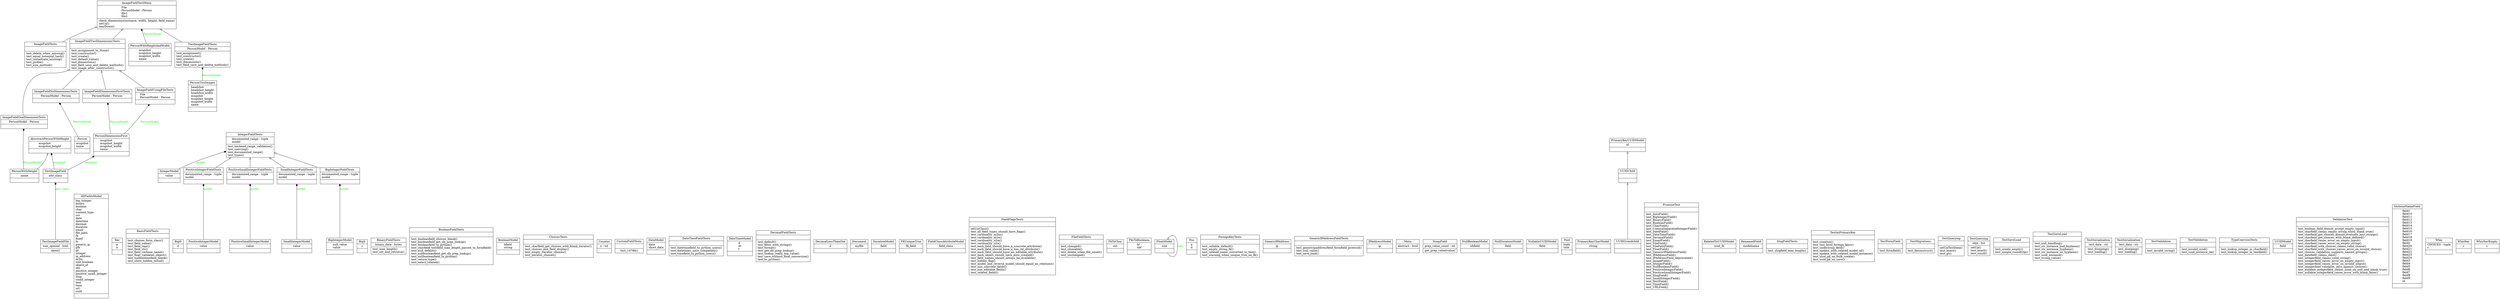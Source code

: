 digraph "classes_37" {
rankdir=BT
charset="utf-8"
"model_fields.models.AbsctractPersonWithHeight" [color="black", fontcolor="black", label=<{AbsctractPersonWithHeight|mugshot<br ALIGN="LEFT"/>mugshot_height<br ALIGN="LEFT"/>|}>, shape="record", style="solid"];
"model_fields.models.AllFieldsModel" [color="black", fontcolor="black", label=<{AllFieldsModel|big_integer<br ALIGN="LEFT"/>binary<br ALIGN="LEFT"/>boolean<br ALIGN="LEFT"/>char<br ALIGN="LEFT"/>content_type<br ALIGN="LEFT"/>csv<br ALIGN="LEFT"/>date<br ALIGN="LEFT"/>datetime<br ALIGN="LEFT"/>decimal<br ALIGN="LEFT"/>duration<br ALIGN="LEFT"/>email<br ALIGN="LEFT"/>file_path<br ALIGN="LEFT"/>fk<br ALIGN="LEFT"/>floatf<br ALIGN="LEFT"/>fo<br ALIGN="LEFT"/>generic_ip<br ALIGN="LEFT"/>gfk<br ALIGN="LEFT"/>gr<br ALIGN="LEFT"/>integer<br ALIGN="LEFT"/>ip_address<br ALIGN="LEFT"/>m2m<br ALIGN="LEFT"/>null_boolean<br ALIGN="LEFT"/>object_id<br ALIGN="LEFT"/>oto<br ALIGN="LEFT"/>positive_integer<br ALIGN="LEFT"/>positive_small_integer<br ALIGN="LEFT"/>slug<br ALIGN="LEFT"/>small_integer<br ALIGN="LEFT"/>text<br ALIGN="LEFT"/>time<br ALIGN="LEFT"/>url<br ALIGN="LEFT"/>uuid<br ALIGN="LEFT"/>|}>, shape="record", style="solid"];
"model_fields.models.Bar" [color="black", fontcolor="black", label=<{Bar|a<br ALIGN="LEFT"/>b<br ALIGN="LEFT"/>|}>, shape="record", style="solid"];
"model_fields.tests.BasicFieldTests" [color="black", fontcolor="black", label=<{BasicFieldTests|<br ALIGN="LEFT"/>|test_choices_form_class()<br ALIGN="LEFT"/>test_field_name()<br ALIGN="LEFT"/>test_field_repr()<br ALIGN="LEFT"/>test_field_str()<br ALIGN="LEFT"/>test_field_verbose_name()<br ALIGN="LEFT"/>test_float_validates_object()<br ALIGN="LEFT"/>test_nullbooleanfield_blank()<br ALIGN="LEFT"/>test_show_hidden_initial()<br ALIGN="LEFT"/>}>, shape="record", style="solid"];
"model_fields.models.BigD" [color="black", fontcolor="black", label=<{BigD|d<br ALIGN="LEFT"/>|}>, shape="record", style="solid"];
"model_fields.tests.BigIntegerFieldTests" [color="black", fontcolor="black", label=<{BigIntegerFieldTests|documented_range : tuple<br ALIGN="LEFT"/>model<br ALIGN="LEFT"/>|}>, shape="record", style="solid"];
"model_fields.models.BigIntegerModel" [color="black", fontcolor="black", label=<{BigIntegerModel|null_value<br ALIGN="LEFT"/>value<br ALIGN="LEFT"/>|}>, shape="record", style="solid"];
"model_fields.models.BigS" [color="black", fontcolor="black", label=<{BigS|s<br ALIGN="LEFT"/>|}>, shape="record", style="solid"];
"model_fields.tests.BinaryFieldTests" [color="black", fontcolor="black", label=<{BinaryFieldTests|binary_data : bytes<br ALIGN="LEFT"/>|test_max_length()<br ALIGN="LEFT"/>test_set_and_retrieve()<br ALIGN="LEFT"/>}>, shape="record", style="solid"];
"model_fields.tests.BooleanFieldTests" [color="black", fontcolor="black", label=<{BooleanFieldTests|<br ALIGN="LEFT"/>|test_booleanfield_choices_blank()<br ALIGN="LEFT"/>test_booleanfield_get_db_prep_lookup()<br ALIGN="LEFT"/>test_booleanfield_to_python()<br ALIGN="LEFT"/>test_charfield_textfield_max_length_passed_to_formfield()<br ALIGN="LEFT"/>test_null_default()<br ALIGN="LEFT"/>test_nullbooleanfield_get_db_prep_lookup()<br ALIGN="LEFT"/>test_nullbooleanfield_to_python()<br ALIGN="LEFT"/>test_return_type()<br ALIGN="LEFT"/>test_select_related()<br ALIGN="LEFT"/>}>, shape="record", style="solid"];
"model_fields.models.BooleanModel" [color="black", fontcolor="black", label=<{BooleanModel|bfield<br ALIGN="LEFT"/>string<br ALIGN="LEFT"/>|}>, shape="record", style="solid"];
"model_fields.tests.ChoicesTests" [color="black", fontcolor="black", label=<{ChoicesTests|<br ALIGN="LEFT"/>|test_charfield_get_choices_with_blank_iterator()<br ALIGN="LEFT"/>test_choices_and_field_display()<br ALIGN="LEFT"/>test_empty_iterator_choices()<br ALIGN="LEFT"/>test_iterator_choices()<br ALIGN="LEFT"/>}>, shape="record", style="solid"];
"model_fields.models.Counter" [color="black", fontcolor="black", label=<{Counter|n : int<br ALIGN="LEFT"/>|}>, shape="record", style="solid"];
"model_fields.tests.CustomFieldTests" [color="black", fontcolor="black", label=<{CustomFieldTests|<br ALIGN="LEFT"/>|test_14786()<br ALIGN="LEFT"/>}>, shape="record", style="solid"];
"model_fields.models.DataModel" [color="black", fontcolor="black", label=<{DataModel|data<br ALIGN="LEFT"/>short_data<br ALIGN="LEFT"/>|}>, shape="record", style="solid"];
"model_fields.tests.DateTimeFieldTests" [color="black", fontcolor="black", label=<{DateTimeFieldTests|<br ALIGN="LEFT"/>|test_datetimefield_to_python_usecs()<br ALIGN="LEFT"/>test_datetimes_save_completely()<br ALIGN="LEFT"/>test_timefield_to_python_usecs()<br ALIGN="LEFT"/>}>, shape="record", style="solid"];
"model_fields.models.DateTimeModel" [color="black", fontcolor="black", label=<{DateTimeModel|d<br ALIGN="LEFT"/>dt<br ALIGN="LEFT"/>t<br ALIGN="LEFT"/>|}>, shape="record", style="solid"];
"model_fields.tests.DecimalFieldTests" [color="black", fontcolor="black", label=<{DecimalFieldTests|<br ALIGN="LEFT"/>|test_default()<br ALIGN="LEFT"/>test_filter_with_strings()<br ALIGN="LEFT"/>test_format()<br ALIGN="LEFT"/>test_get_db_prep_lookup()<br ALIGN="LEFT"/>test_lookup_really_big_value()<br ALIGN="LEFT"/>test_save_without_float_conversion()<br ALIGN="LEFT"/>test_to_python()<br ALIGN="LEFT"/>}>, shape="record", style="solid"];
"model_fields.models.DecimalLessThanOne" [color="black", fontcolor="black", label=<{DecimalLessThanOne|d<br ALIGN="LEFT"/>|}>, shape="record", style="solid"];
"model_fields.models.Document" [color="black", fontcolor="black", label=<{Document|myfile<br ALIGN="LEFT"/>|}>, shape="record", style="solid"];
"model_fields.models.DurationModel" [color="black", fontcolor="black", label=<{DurationModel|field<br ALIGN="LEFT"/>|}>, shape="record", style="solid"];
"model_fields.tests.ForeignKeyTests.test_warning_when_unique_true_on_fk.FKUniqueTrue" [color="black", fontcolor="black", label=<{FKUniqueTrue|fk_field<br ALIGN="LEFT"/>|}>, shape="record", style="solid"];
"model_fields.models.FieldClassAttributeModel" [color="black", fontcolor="black", label=<{FieldClassAttributeModel|field_class<br ALIGN="LEFT"/>|}>, shape="record", style="solid"];
"model_fields.test_field_flags.FieldFlagsTests" [color="black", fontcolor="black", label=<{FieldFlagsTests|<br ALIGN="LEFT"/>|setUpClass()<br ALIGN="LEFT"/>test_all_field_types_should_have_flags()<br ALIGN="LEFT"/>test_cardinality_m2m()<br ALIGN="LEFT"/>test_cardinality_m2o()<br ALIGN="LEFT"/>test_cardinality_o2m()<br ALIGN="LEFT"/>test_cardinality_o2o()<br ALIGN="LEFT"/>test_each_field_should_have_a_concrete_attribute()<br ALIGN="LEFT"/>test_each_field_should_have_a_has_rel_attribute()<br ALIGN="LEFT"/>test_each_field_should_have_an_editable_attribute()<br ALIGN="LEFT"/>test_each_object_should_have_auto_created()<br ALIGN="LEFT"/>test_field_names_should_always_be_available()<br ALIGN="LEFT"/>test_hidden_flag()<br ALIGN="LEFT"/>test_model_and_reverse_model_should_equal_on_relations()<br ALIGN="LEFT"/>test_non_concrete_fields()<br ALIGN="LEFT"/>test_non_editable_fields()<br ALIGN="LEFT"/>test_related_fields()<br ALIGN="LEFT"/>}>, shape="record", style="solid"];
"model_fields.tests.FileFieldTests" [color="black", fontcolor="black", label=<{FileFieldTests|<br ALIGN="LEFT"/>|test_changed()<br ALIGN="LEFT"/>test_clearable()<br ALIGN="LEFT"/>test_delete_when_file_unset()<br ALIGN="LEFT"/>test_unchanged()<br ALIGN="LEFT"/>}>, shape="record", style="solid"];
"model_fields.models.FkToChar" [color="black", fontcolor="black", label=<{FkToChar|out<br ALIGN="LEFT"/>|}>, shape="record", style="solid"];
"model_fields.models.FksToBooleans" [color="black", fontcolor="black", label=<{FksToBooleans|bf<br ALIGN="LEFT"/>nbf<br ALIGN="LEFT"/>|}>, shape="record", style="solid"];
"model_fields.models.FloatModel" [color="black", fontcolor="black", label=<{FloatModel|size<br ALIGN="LEFT"/>|}>, shape="record", style="solid"];
"model_fields.models.Foo" [color="black", fontcolor="black", label=<{Foo|a<br ALIGN="LEFT"/>d<br ALIGN="LEFT"/>|}>, shape="record", style="solid"];
"model_fields.tests.ForeignKeyTests" [color="black", fontcolor="black", label=<{ForeignKeyTests|<br ALIGN="LEFT"/>|test_callable_default()<br ALIGN="LEFT"/>test_empty_string_fk()<br ALIGN="LEFT"/>test_related_name_converted_to_text()<br ALIGN="LEFT"/>test_warning_when_unique_true_on_fk()<br ALIGN="LEFT"/>}>, shape="record", style="solid"];
"model_fields.models.GenericIPAddress" [color="black", fontcolor="black", label=<{GenericIPAddress|ip<br ALIGN="LEFT"/>|}>, shape="record", style="solid"];
"model_fields.tests.GenericIPAddressFieldTests" [color="black", fontcolor="black", label=<{GenericIPAddressFieldTests|<br ALIGN="LEFT"/>|test_genericipaddressfield_formfield_protocol()<br ALIGN="LEFT"/>test_null_value()<br ALIGN="LEFT"/>test_save_load()<br ALIGN="LEFT"/>}>, shape="record", style="solid"];
"model_fields.tests.PromiseTest.test_IPAddressField_deprecated.IPAddressModel" [color="black", fontcolor="black", label=<{IPAddressModel|ip<br ALIGN="LEFT"/>|}>, shape="record", style="solid"];
"model_fields.test_imagefield.ImageFieldDimensionsFirstTests" [color="black", fontcolor="black", label=<{ImageFieldDimensionsFirstTests|PersonModel : Person<br ALIGN="LEFT"/>|}>, shape="record", style="solid"];
"model_fields.test_imagefield.ImageFieldNoDimensionsTests" [color="black", fontcolor="black", label=<{ImageFieldNoDimensionsTests|PersonModel : Person<br ALIGN="LEFT"/>|}>, shape="record", style="solid"];
"model_fields.test_imagefield.ImageFieldOneDimensionTests" [color="black", fontcolor="black", label=<{ImageFieldOneDimensionTests|PersonModel : Person<br ALIGN="LEFT"/>|}>, shape="record", style="solid"];
"model_fields.test_imagefield.ImageFieldTestMixin" [color="black", fontcolor="black", label=<{ImageFieldTestMixin|File<br ALIGN="LEFT"/>PersonModel : Person<br ALIGN="LEFT"/>file1<br ALIGN="LEFT"/>file2<br ALIGN="LEFT"/>|check_dimensions(instance, width, height, field_name)<br ALIGN="LEFT"/>setUp()<br ALIGN="LEFT"/>tearDown()<br ALIGN="LEFT"/>}>, shape="record", style="solid"];
"model_fields.test_imagefield.ImageFieldTests" [color="black", fontcolor="black", label=<{ImageFieldTests|<br ALIGN="LEFT"/>|test_delete_when_missing()<br ALIGN="LEFT"/>test_equal_notequal_hash()<br ALIGN="LEFT"/>test_instantiate_missing()<br ALIGN="LEFT"/>test_pickle()<br ALIGN="LEFT"/>test_size_method()<br ALIGN="LEFT"/>}>, shape="record", style="solid"];
"model_fields.test_imagefield.ImageFieldTwoDimensionsTests" [color="black", fontcolor="black", label=<{ImageFieldTwoDimensionsTests|<br ALIGN="LEFT"/>|test_assignment_to_None()<br ALIGN="LEFT"/>test_constructor()<br ALIGN="LEFT"/>test_create()<br ALIGN="LEFT"/>test_default_value()<br ALIGN="LEFT"/>test_dimensions()<br ALIGN="LEFT"/>test_field_save_and_delete_methods()<br ALIGN="LEFT"/>test_image_after_constructor()<br ALIGN="LEFT"/>}>, shape="record", style="solid"];
"model_fields.test_imagefield.ImageFieldUsingFileTests" [color="black", fontcolor="black", label=<{ImageFieldUsingFileTests|File<br ALIGN="LEFT"/>PersonModel : Person<br ALIGN="LEFT"/>|}>, shape="record", style="solid"];
"model_fields.tests.IntegerFieldTests" [color="black", fontcolor="black", label=<{IntegerFieldTests|documented_range : tuple<br ALIGN="LEFT"/>model<br ALIGN="LEFT"/>|test_backend_range_validation()<br ALIGN="LEFT"/>test_coercing()<br ALIGN="LEFT"/>test_documented_range()<br ALIGN="LEFT"/>test_types()<br ALIGN="LEFT"/>}>, shape="record", style="solid"];
"model_fields.models.IntegerModel" [color="black", fontcolor="black", label=<{IntegerModel|value<br ALIGN="LEFT"/>|}>, shape="record", style="solid"];
"model_fields.models.AbsctractPersonWithHeight.Meta" [color="black", fontcolor="black", label=<{Meta|abstract : bool<br ALIGN="LEFT"/>|}>, shape="record", style="solid"];
"model_fields.tests.CustomFieldTests.test_14786.NoopField" [color="black", fontcolor="black", label=<{NoopField|prep_value_count : int<br ALIGN="LEFT"/>|get_prep_value(value)<br ALIGN="LEFT"/>}>, shape="record", style="solid"];
"model_fields.models.NullBooleanModel" [color="black", fontcolor="black", label=<{NullBooleanModel|nbfield<br ALIGN="LEFT"/>|}>, shape="record", style="solid"];
"model_fields.models.NullDurationModel" [color="black", fontcolor="black", label=<{NullDurationModel|field<br ALIGN="LEFT"/>|}>, shape="record", style="solid"];
"model_fields.models.NullableUUIDModel" [color="black", fontcolor="black", label=<{NullableUUIDModel|field<br ALIGN="LEFT"/>|}>, shape="record", style="solid"];
"model_fields.models.Person" [color="black", fontcolor="black", label=<{Person|mugshot<br ALIGN="LEFT"/>name<br ALIGN="LEFT"/>|}>, shape="record", style="solid"];
"model_fields.models.PersonDimensionsFirst" [color="black", fontcolor="black", label=<{PersonDimensionsFirst|mugshot<br ALIGN="LEFT"/>mugshot_height<br ALIGN="LEFT"/>mugshot_width<br ALIGN="LEFT"/>name<br ALIGN="LEFT"/>|}>, shape="record", style="solid"];
"model_fields.models.PersonTwoImages" [color="black", fontcolor="black", label=<{PersonTwoImages|headshot<br ALIGN="LEFT"/>headshot_height<br ALIGN="LEFT"/>headshot_width<br ALIGN="LEFT"/>mugshot<br ALIGN="LEFT"/>mugshot_height<br ALIGN="LEFT"/>mugshot_width<br ALIGN="LEFT"/>name<br ALIGN="LEFT"/>|}>, shape="record", style="solid"];
"model_fields.models.PersonWithHeight" [color="black", fontcolor="black", label=<{PersonWithHeight|name<br ALIGN="LEFT"/>|}>, shape="record", style="solid"];
"model_fields.models.PersonWithHeightAndWidth" [color="black", fontcolor="black", label=<{PersonWithHeightAndWidth|mugshot<br ALIGN="LEFT"/>mugshot_height<br ALIGN="LEFT"/>mugshot_width<br ALIGN="LEFT"/>name<br ALIGN="LEFT"/>|}>, shape="record", style="solid"];
"model_fields.tests.PositiveIntegerFieldTests" [color="black", fontcolor="black", label=<{PositiveIntegerFieldTests|documented_range : tuple<br ALIGN="LEFT"/>model<br ALIGN="LEFT"/>|}>, shape="record", style="solid"];
"model_fields.models.PositiveIntegerModel" [color="black", fontcolor="black", label=<{PositiveIntegerModel|value<br ALIGN="LEFT"/>|}>, shape="record", style="solid"];
"model_fields.tests.PositiveSmallIntegerFieldTests" [color="black", fontcolor="black", label=<{PositiveSmallIntegerFieldTests|documented_range : tuple<br ALIGN="LEFT"/>model<br ALIGN="LEFT"/>|}>, shape="record", style="solid"];
"model_fields.models.PositiveSmallIntegerModel" [color="black", fontcolor="black", label=<{PositiveSmallIntegerModel|value<br ALIGN="LEFT"/>|}>, shape="record", style="solid"];
"model_fields.models.Post" [color="black", fontcolor="black", label=<{Post|body<br ALIGN="LEFT"/>title<br ALIGN="LEFT"/>|}>, shape="record", style="solid"];
"model_fields.models.PrimaryKeyCharModel" [color="black", fontcolor="black", label=<{PrimaryKeyCharModel|string<br ALIGN="LEFT"/>|}>, shape="record", style="solid"];
"model_fields.models.PrimaryKeyUUIDModel" [color="black", fontcolor="black", label=<{PrimaryKeyUUIDModel|id<br ALIGN="LEFT"/>|}>, shape="record", style="solid"];
"model_fields.tests.PromiseTest" [color="black", fontcolor="black", label=<{PromiseTest|<br ALIGN="LEFT"/>|test_AutoField()<br ALIGN="LEFT"/>test_BigIntegerField()<br ALIGN="LEFT"/>test_BinaryField()<br ALIGN="LEFT"/>test_BooleanField()<br ALIGN="LEFT"/>test_CharField()<br ALIGN="LEFT"/>test_CommaSeparatedIntegerField()<br ALIGN="LEFT"/>test_DateField()<br ALIGN="LEFT"/>test_DateTimeField()<br ALIGN="LEFT"/>test_DecimalField()<br ALIGN="LEFT"/>test_EmailField()<br ALIGN="LEFT"/>test_FileField()<br ALIGN="LEFT"/>test_FilePathField()<br ALIGN="LEFT"/>test_FloatField()<br ALIGN="LEFT"/>test_GenericIPAddressField()<br ALIGN="LEFT"/>test_IPAddressField()<br ALIGN="LEFT"/>test_IPAddressField_deprecated()<br ALIGN="LEFT"/>test_ImageField()<br ALIGN="LEFT"/>test_IntegerField()<br ALIGN="LEFT"/>test_NullBooleanField()<br ALIGN="LEFT"/>test_PositiveIntegerField()<br ALIGN="LEFT"/>test_PositiveSmallIntegerField()<br ALIGN="LEFT"/>test_SlugField()<br ALIGN="LEFT"/>test_SmallIntegerField()<br ALIGN="LEFT"/>test_TextField()<br ALIGN="LEFT"/>test_TimeField()<br ALIGN="LEFT"/>test_URLField()<br ALIGN="LEFT"/>}>, shape="record", style="solid"];
"model_fields.models.RelatedToUUIDModel" [color="black", fontcolor="black", label=<{RelatedToUUIDModel|uuid_fk<br ALIGN="LEFT"/>|}>, shape="record", style="solid"];
"model_fields.models.RenamedField" [color="black", fontcolor="black", label=<{RenamedField|modelname<br ALIGN="LEFT"/>|}>, shape="record", style="solid"];
"model_fields.tests.SlugFieldTests" [color="black", fontcolor="black", label=<{SlugFieldTests|<br ALIGN="LEFT"/>|test_slugfield_max_length()<br ALIGN="LEFT"/>}>, shape="record", style="solid"];
"model_fields.tests.SmallIntegerFieldTests" [color="black", fontcolor="black", label=<{SmallIntegerFieldTests|documented_range : tuple<br ALIGN="LEFT"/>model<br ALIGN="LEFT"/>|}>, shape="record", style="solid"];
"model_fields.models.SmallIntegerModel" [color="black", fontcolor="black", label=<{SmallIntegerModel|value<br ALIGN="LEFT"/>|}>, shape="record", style="solid"];
"model_fields.test_uuid.TestAsPrimaryKey" [color="black", fontcolor="black", label=<{TestAsPrimaryKey|<br ALIGN="LEFT"/>|test_creation()<br ALIGN="LEFT"/>test_two_level_foreign_keys()<br ALIGN="LEFT"/>test_underlying_field()<br ALIGN="LEFT"/>test_update_with_related_model_id()<br ALIGN="LEFT"/>test_update_with_related_model_instance()<br ALIGN="LEFT"/>test_uuid_pk_on_bulk_create()<br ALIGN="LEFT"/>test_uuid_pk_on_save()<br ALIGN="LEFT"/>}>, shape="record", style="solid"];
"model_fields.test_durationfield.TestFormField" [color="black", fontcolor="black", label=<{TestFormField|<br ALIGN="LEFT"/>|test_formfield()<br ALIGN="LEFT"/>}>, shape="record", style="solid"];
"model_fields.models.TestImageField" [color="black", fontcolor="black", label=<{TestImageField|attr_class<br ALIGN="LEFT"/>|}>, shape="record", style="solid"];
"model_fields.models.TestImageFieldFile" [color="black", fontcolor="black", label=<{TestImageFieldFile|was_opened : bool<br ALIGN="LEFT"/>|open()<br ALIGN="LEFT"/>}>, shape="record", style="solid"];
"model_fields.test_uuid.TestMigrations" [color="black", fontcolor="black", label=<{TestMigrations|<br ALIGN="LEFT"/>|test_deconstruct()<br ALIGN="LEFT"/>}>, shape="record", style="solid"];
"model_fields.test_durationfield.TestQuerying" [color="black", fontcolor="black", label=<{TestQuerying|<br ALIGN="LEFT"/>|setUpTestData()<br ALIGN="LEFT"/>test_exact()<br ALIGN="LEFT"/>test_gt()<br ALIGN="LEFT"/>}>, shape="record", style="solid"];
"model_fields.test_uuid.TestQuerying" [color="black", fontcolor="black", label=<{TestQuerying|objs : list<br ALIGN="LEFT"/>|setUp()<br ALIGN="LEFT"/>test_exact()<br ALIGN="LEFT"/>test_isnull()<br ALIGN="LEFT"/>}>, shape="record", style="solid"];
"model_fields.test_durationfield.TestSaveLoad" [color="black", fontcolor="black", label=<{TestSaveLoad|<br ALIGN="LEFT"/>|test_create_empty()<br ALIGN="LEFT"/>test_simple_roundtrip()<br ALIGN="LEFT"/>}>, shape="record", style="solid"];
"model_fields.test_uuid.TestSaveLoad" [color="black", fontcolor="black", label=<{TestSaveLoad|<br ALIGN="LEFT"/>|test_null_handling()<br ALIGN="LEFT"/>test_str_instance_bad_hyphens()<br ALIGN="LEFT"/>test_str_instance_hyphens()<br ALIGN="LEFT"/>test_str_instance_no_hyphens()<br ALIGN="LEFT"/>test_uuid_instance()<br ALIGN="LEFT"/>test_wrong_value()<br ALIGN="LEFT"/>}>, shape="record", style="solid"];
"model_fields.test_durationfield.TestSerialization" [color="black", fontcolor="black", label=<{TestSerialization|test_data : str<br ALIGN="LEFT"/>|test_dumping()<br ALIGN="LEFT"/>test_loading()<br ALIGN="LEFT"/>}>, shape="record", style="solid"];
"model_fields.test_uuid.TestSerialization" [color="black", fontcolor="black", label=<{TestSerialization|test_data : str<br ALIGN="LEFT"/>|test_dumping()<br ALIGN="LEFT"/>test_loading()<br ALIGN="LEFT"/>}>, shape="record", style="solid"];
"model_fields.test_durationfield.TestValidation" [color="black", fontcolor="black", label=<{TestValidation|<br ALIGN="LEFT"/>|test_invalid_string()<br ALIGN="LEFT"/>}>, shape="record", style="solid"];
"model_fields.test_uuid.TestValidation" [color="black", fontcolor="black", label=<{TestValidation|<br ALIGN="LEFT"/>|test_invalid_uuid()<br ALIGN="LEFT"/>test_uuid_instance_ok()<br ALIGN="LEFT"/>}>, shape="record", style="solid"];
"model_fields.test_imagefield.TwoImageFieldTests" [color="black", fontcolor="black", label=<{TwoImageFieldTests|PersonModel : Person<br ALIGN="LEFT"/>|test_assignment()<br ALIGN="LEFT"/>test_constructor()<br ALIGN="LEFT"/>test_create()<br ALIGN="LEFT"/>test_dimensions()<br ALIGN="LEFT"/>test_field_save_and_delete_methods()<br ALIGN="LEFT"/>}>, shape="record", style="solid"];
"model_fields.tests.TypeCoercionTests" [color="black", fontcolor="black", label=<{TypeCoercionTests|<br ALIGN="LEFT"/>|test_lookup_integer_in_charfield()<br ALIGN="LEFT"/>test_lookup_integer_in_textfield()<br ALIGN="LEFT"/>}>, shape="record", style="solid"];
"model_fields.models.UUIDChild" [color="black", fontcolor="black", label=<{UUIDChild|<br ALIGN="LEFT"/>|}>, shape="record", style="solid"];
"model_fields.models.UUIDGrandchild" [color="black", fontcolor="black", label=<{UUIDGrandchild|<br ALIGN="LEFT"/>|}>, shape="record", style="solid"];
"model_fields.models.UUIDModel" [color="black", fontcolor="black", label=<{UUIDModel|field<br ALIGN="LEFT"/>|}>, shape="record", style="solid"];
"model_fields.tests.ValidationTest" [color="black", fontcolor="black", label=<{ValidationTest|<br ALIGN="LEFT"/>|test_boolean_field_doesnt_accept_empty_input()<br ALIGN="LEFT"/>test_charfield_cleans_empty_string_when_blank_true()<br ALIGN="LEFT"/>test_charfield_get_choices_doesnt_evaluate_lazy_strings()<br ALIGN="LEFT"/>test_charfield_get_choices_with_blank_defined()<br ALIGN="LEFT"/>test_charfield_raises_error_on_empty_input()<br ALIGN="LEFT"/>test_charfield_raises_error_on_empty_string()<br ALIGN="LEFT"/>test_charfield_with_choices_cleans_valid_choice()<br ALIGN="LEFT"/>test_charfield_with_choices_raises_error_on_invalid_choice()<br ALIGN="LEFT"/>test_choices_validation_supports_named_groups()<br ALIGN="LEFT"/>test_datefield_cleans_date()<br ALIGN="LEFT"/>test_integerfield_cleans_valid_string()<br ALIGN="LEFT"/>test_integerfield_raises_error_on_empty_input()<br ALIGN="LEFT"/>test_integerfield_raises_error_on_invalid_intput()<br ALIGN="LEFT"/>test_integerfield_validates_zero_against_choices()<br ALIGN="LEFT"/>test_nullable_integerfield_cleans_none_on_null_and_blank_true()<br ALIGN="LEFT"/>test_nullable_integerfield_raises_error_with_blank_false()<br ALIGN="LEFT"/>}>, shape="record", style="solid"];
"model_fields.models.VerboseNameField" [color="black", fontcolor="black", label=<{VerboseNameField|field1<br ALIGN="LEFT"/>field10<br ALIGN="LEFT"/>field11<br ALIGN="LEFT"/>field12<br ALIGN="LEFT"/>field13<br ALIGN="LEFT"/>field14<br ALIGN="LEFT"/>field15<br ALIGN="LEFT"/>field16<br ALIGN="LEFT"/>field17<br ALIGN="LEFT"/>field18<br ALIGN="LEFT"/>field19<br ALIGN="LEFT"/>field2<br ALIGN="LEFT"/>field20<br ALIGN="LEFT"/>field21<br ALIGN="LEFT"/>field22<br ALIGN="LEFT"/>field23<br ALIGN="LEFT"/>field24<br ALIGN="LEFT"/>field3<br ALIGN="LEFT"/>field4<br ALIGN="LEFT"/>field5<br ALIGN="LEFT"/>field6<br ALIGN="LEFT"/>field7<br ALIGN="LEFT"/>field8<br ALIGN="LEFT"/>field9<br ALIGN="LEFT"/>id<br ALIGN="LEFT"/>|}>, shape="record", style="solid"];
"model_fields.models.Whiz" [color="black", fontcolor="black", label=<{Whiz|CHOICES : tuple<br ALIGN="LEFT"/>c<br ALIGN="LEFT"/>|}>, shape="record", style="solid"];
"model_fields.models.WhizIter" [color="black", fontcolor="black", label=<{WhizIter|c<br ALIGN="LEFT"/>|}>, shape="record", style="solid"];
"model_fields.models.WhizIterEmpty" [color="black", fontcolor="black", label=<{WhizIterEmpty|c<br ALIGN="LEFT"/>|}>, shape="record", style="solid"];
"model_fields.models.PersonWithHeight" -> "model_fields.models.AbsctractPersonWithHeight" [arrowhead="empty", arrowtail="none"];
"model_fields.models.UUIDChild" -> "model_fields.models.PrimaryKeyUUIDModel" [arrowhead="empty", arrowtail="none"];
"model_fields.models.UUIDGrandchild" -> "model_fields.models.UUIDChild" [arrowhead="empty", arrowtail="none"];
"model_fields.test_imagefield.ImageFieldDimensionsFirstTests" -> "model_fields.test_imagefield.ImageFieldTwoDimensionsTests" [arrowhead="empty", arrowtail="none"];
"model_fields.test_imagefield.ImageFieldNoDimensionsTests" -> "model_fields.test_imagefield.ImageFieldTwoDimensionsTests" [arrowhead="empty", arrowtail="none"];
"model_fields.test_imagefield.ImageFieldOneDimensionTests" -> "model_fields.test_imagefield.ImageFieldTwoDimensionsTests" [arrowhead="empty", arrowtail="none"];
"model_fields.test_imagefield.ImageFieldTests" -> "model_fields.test_imagefield.ImageFieldTestMixin" [arrowhead="empty", arrowtail="none"];
"model_fields.test_imagefield.ImageFieldTwoDimensionsTests" -> "model_fields.test_imagefield.ImageFieldTestMixin" [arrowhead="empty", arrowtail="none"];
"model_fields.test_imagefield.ImageFieldUsingFileTests" -> "model_fields.test_imagefield.ImageFieldTwoDimensionsTests" [arrowhead="empty", arrowtail="none"];
"model_fields.test_imagefield.TwoImageFieldTests" -> "model_fields.test_imagefield.ImageFieldTestMixin" [arrowhead="empty", arrowtail="none"];
"model_fields.tests.BigIntegerFieldTests" -> "model_fields.tests.IntegerFieldTests" [arrowhead="empty", arrowtail="none"];
"model_fields.tests.PositiveIntegerFieldTests" -> "model_fields.tests.IntegerFieldTests" [arrowhead="empty", arrowtail="none"];
"model_fields.tests.PositiveSmallIntegerFieldTests" -> "model_fields.tests.IntegerFieldTests" [arrowhead="empty", arrowtail="none"];
"model_fields.tests.SmallIntegerFieldTests" -> "model_fields.tests.IntegerFieldTests" [arrowhead="empty", arrowtail="none"];
"model_fields.models.BigIntegerModel" -> "model_fields.tests.BigIntegerFieldTests" [arrowhead="diamond", arrowtail="none", fontcolor="green", label="model", style="solid"];
"model_fields.models.IntegerModel" -> "model_fields.tests.IntegerFieldTests" [arrowhead="diamond", arrowtail="none", fontcolor="green", label="model", style="solid"];
"model_fields.models.Person" -> "model_fields.test_imagefield.ImageFieldNoDimensionsTests" [arrowhead="diamond", arrowtail="none", fontcolor="green", label="PersonModel", style="solid"];
"model_fields.models.PersonDimensionsFirst" -> "model_fields.test_imagefield.ImageFieldDimensionsFirstTests" [arrowhead="diamond", arrowtail="none", fontcolor="green", label="PersonModel", style="solid"];
"model_fields.models.PersonDimensionsFirst" -> "model_fields.test_imagefield.ImageFieldUsingFileTests" [arrowhead="diamond", arrowtail="none", fontcolor="green", label="PersonModel", style="solid"];
"model_fields.models.PersonTwoImages" -> "model_fields.test_imagefield.TwoImageFieldTests" [arrowhead="diamond", arrowtail="none", fontcolor="green", label="PersonModel", style="solid"];
"model_fields.models.PersonWithHeight" -> "model_fields.test_imagefield.ImageFieldOneDimensionTests" [arrowhead="diamond", arrowtail="none", fontcolor="green", label="PersonModel", style="solid"];
"model_fields.models.PersonWithHeightAndWidth" -> "model_fields.test_imagefield.ImageFieldTestMixin" [arrowhead="diamond", arrowtail="none", fontcolor="green", label="PersonModel", style="solid"];
"model_fields.models.PositiveIntegerModel" -> "model_fields.tests.PositiveIntegerFieldTests" [arrowhead="diamond", arrowtail="none", fontcolor="green", label="model", style="solid"];
"model_fields.models.PositiveSmallIntegerModel" -> "model_fields.tests.PositiveSmallIntegerFieldTests" [arrowhead="diamond", arrowtail="none", fontcolor="green", label="model", style="solid"];
"model_fields.models.SmallIntegerModel" -> "model_fields.tests.SmallIntegerFieldTests" [arrowhead="diamond", arrowtail="none", fontcolor="green", label="model", style="solid"];
"model_fields.models.TestImageField" -> "model_fields.models.AbsctractPersonWithHeight" [arrowhead="diamond", arrowtail="none", fontcolor="green", label="mugshot", style="solid"];
"model_fields.models.TestImageField" -> "model_fields.models.PersonDimensionsFirst" [arrowhead="diamond", arrowtail="none", fontcolor="green", label="mugshot", style="solid"];
"model_fields.models.TestImageFieldFile" -> "model_fields.models.TestImageField" [arrowhead="diamond", arrowtail="none", fontcolor="green", label="attr_class", style="solid"];
"model_fields.models.FloatModel" -> "model_fields.models.FloatModel" [arrowhead="odiamond", arrowtail="none", fontcolor="green", label="size", style="solid"];
}
